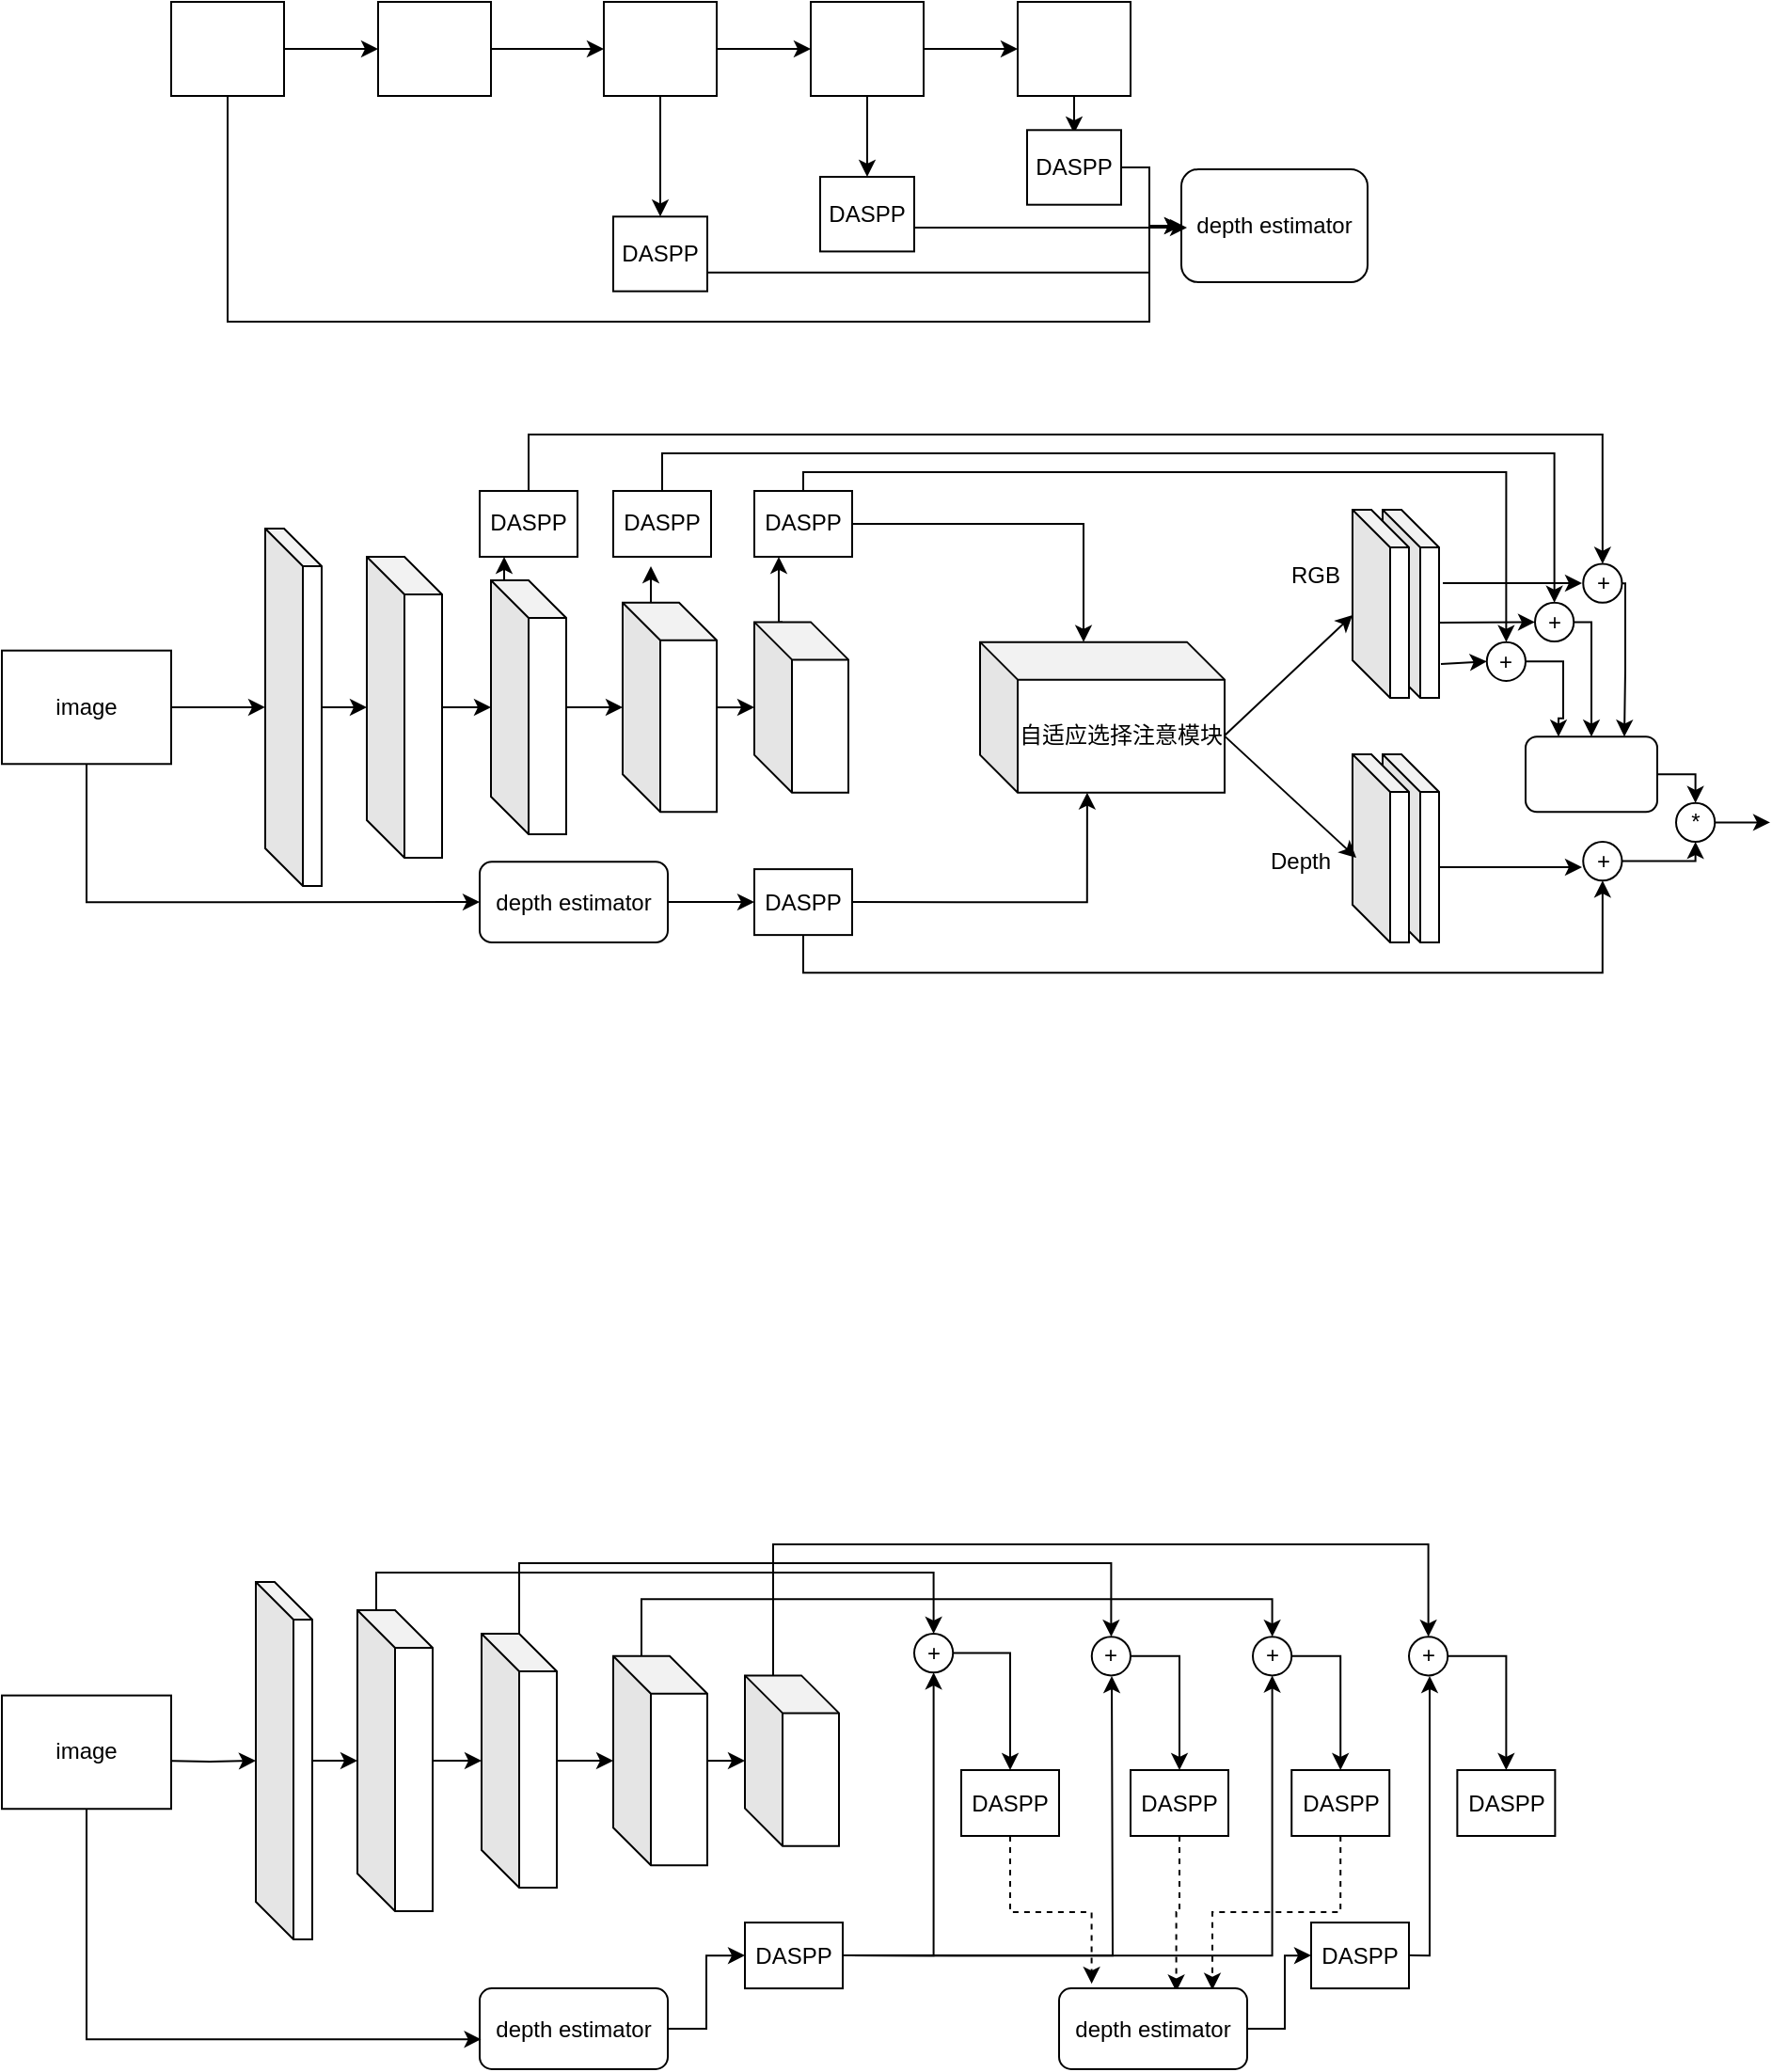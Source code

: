 <mxfile version="14.7.9" type="github">
  <diagram id="fB6I4MMEKbH8F9MEy0cq" name="Page-1">
    <mxGraphModel dx="1826" dy="600" grid="1" gridSize="10" guides="1" tooltips="1" connect="1" arrows="1" fold="1" page="1" pageScale="1" pageWidth="827" pageHeight="1169" math="0" shadow="0">
      <root>
        <mxCell id="0" />
        <mxCell id="1" parent="0" />
        <mxCell id="bgx9pGF-0ckk_dmSc3HT-4" value="" style="edgeStyle=orthogonalEdgeStyle;rounded=0;orthogonalLoop=1;jettySize=auto;html=1;" edge="1" parent="1" source="bgx9pGF-0ckk_dmSc3HT-2" target="bgx9pGF-0ckk_dmSc3HT-3">
          <mxGeometry relative="1" as="geometry" />
        </mxCell>
        <mxCell id="bgx9pGF-0ckk_dmSc3HT-2" value="" style="shape=cube;whiteSpace=wrap;html=1;boundedLbl=1;backgroundOutline=1;darkOpacity=0.05;darkOpacity2=0.1;direction=east;" vertex="1" parent="1">
          <mxGeometry x="90" y="350" width="30" height="190" as="geometry" />
        </mxCell>
        <mxCell id="bgx9pGF-0ckk_dmSc3HT-6" value="" style="edgeStyle=orthogonalEdgeStyle;rounded=0;orthogonalLoop=1;jettySize=auto;html=1;" edge="1" parent="1" source="bgx9pGF-0ckk_dmSc3HT-3" target="bgx9pGF-0ckk_dmSc3HT-5">
          <mxGeometry relative="1" as="geometry" />
        </mxCell>
        <mxCell id="bgx9pGF-0ckk_dmSc3HT-3" value="" style="shape=cube;whiteSpace=wrap;html=1;boundedLbl=1;backgroundOutline=1;darkOpacity=0.05;darkOpacity2=0.1;direction=east;" vertex="1" parent="1">
          <mxGeometry x="144" y="364.99" width="40" height="160" as="geometry" />
        </mxCell>
        <mxCell id="bgx9pGF-0ckk_dmSc3HT-8" value="" style="edgeStyle=orthogonalEdgeStyle;rounded=0;orthogonalLoop=1;jettySize=auto;html=1;" edge="1" parent="1" source="bgx9pGF-0ckk_dmSc3HT-5" target="bgx9pGF-0ckk_dmSc3HT-7">
          <mxGeometry relative="1" as="geometry" />
        </mxCell>
        <mxCell id="bgx9pGF-0ckk_dmSc3HT-107" style="edgeStyle=orthogonalEdgeStyle;rounded=0;orthogonalLoop=1;jettySize=auto;html=1;exitX=0;exitY=0;exitDx=10;exitDy=0;exitPerimeter=0;entryX=0.25;entryY=1;entryDx=0;entryDy=0;" edge="1" parent="1" source="bgx9pGF-0ckk_dmSc3HT-5" target="bgx9pGF-0ckk_dmSc3HT-104">
          <mxGeometry relative="1" as="geometry" />
        </mxCell>
        <mxCell id="bgx9pGF-0ckk_dmSc3HT-5" value="" style="shape=cube;whiteSpace=wrap;html=1;boundedLbl=1;backgroundOutline=1;darkOpacity=0.05;darkOpacity2=0.1;direction=east;" vertex="1" parent="1">
          <mxGeometry x="210" y="377.5" width="40" height="135" as="geometry" />
        </mxCell>
        <mxCell id="bgx9pGF-0ckk_dmSc3HT-10" value="" style="edgeStyle=orthogonalEdgeStyle;rounded=0;orthogonalLoop=1;jettySize=auto;html=1;" edge="1" parent="1" source="bgx9pGF-0ckk_dmSc3HT-7" target="bgx9pGF-0ckk_dmSc3HT-9">
          <mxGeometry relative="1" as="geometry" />
        </mxCell>
        <mxCell id="bgx9pGF-0ckk_dmSc3HT-106" style="edgeStyle=orthogonalEdgeStyle;rounded=0;orthogonalLoop=1;jettySize=auto;html=1;exitX=0;exitY=0;exitDx=15;exitDy=0;exitPerimeter=0;" edge="1" parent="1" source="bgx9pGF-0ckk_dmSc3HT-7">
          <mxGeometry relative="1" as="geometry">
            <mxPoint x="295" y="370" as="targetPoint" />
          </mxGeometry>
        </mxCell>
        <mxCell id="bgx9pGF-0ckk_dmSc3HT-7" value="" style="shape=cube;whiteSpace=wrap;html=1;boundedLbl=1;backgroundOutline=1;darkOpacity=0.05;darkOpacity2=0.1;direction=east;" vertex="1" parent="1">
          <mxGeometry x="280" y="389.38" width="50" height="111.25" as="geometry" />
        </mxCell>
        <mxCell id="bgx9pGF-0ckk_dmSc3HT-105" style="edgeStyle=orthogonalEdgeStyle;rounded=0;orthogonalLoop=1;jettySize=auto;html=1;exitX=0;exitY=0;exitDx=15;exitDy=0;exitPerimeter=0;entryX=0.25;entryY=1;entryDx=0;entryDy=0;" edge="1" parent="1" source="bgx9pGF-0ckk_dmSc3HT-9" target="bgx9pGF-0ckk_dmSc3HT-13">
          <mxGeometry relative="1" as="geometry" />
        </mxCell>
        <mxCell id="bgx9pGF-0ckk_dmSc3HT-9" value="" style="shape=cube;whiteSpace=wrap;html=1;boundedLbl=1;backgroundOutline=1;darkOpacity=0.05;darkOpacity2=0.1;direction=east;" vertex="1" parent="1">
          <mxGeometry x="350" y="399.7" width="50" height="90.62" as="geometry" />
        </mxCell>
        <mxCell id="bgx9pGF-0ckk_dmSc3HT-69" style="edgeStyle=orthogonalEdgeStyle;rounded=0;orthogonalLoop=1;jettySize=auto;html=1;exitX=1;exitY=0.5;exitDx=0;exitDy=0;entryX=0;entryY=0;entryDx=55;entryDy=0;entryPerimeter=0;" edge="1" parent="1" source="bgx9pGF-0ckk_dmSc3HT-13" target="bgx9pGF-0ckk_dmSc3HT-65">
          <mxGeometry relative="1" as="geometry" />
        </mxCell>
        <mxCell id="bgx9pGF-0ckk_dmSc3HT-126" style="edgeStyle=orthogonalEdgeStyle;rounded=0;orthogonalLoop=1;jettySize=auto;html=1;exitX=0.5;exitY=0;exitDx=0;exitDy=0;entryX=0.5;entryY=0;entryDx=0;entryDy=0;" edge="1" parent="1" source="bgx9pGF-0ckk_dmSc3HT-13" target="bgx9pGF-0ckk_dmSc3HT-96">
          <mxGeometry relative="1" as="geometry">
            <Array as="points">
              <mxPoint x="376" y="320" />
              <mxPoint x="750" y="320" />
            </Array>
          </mxGeometry>
        </mxCell>
        <mxCell id="bgx9pGF-0ckk_dmSc3HT-13" value="DASPP" style="rounded=0;whiteSpace=wrap;html=1;" vertex="1" parent="1">
          <mxGeometry x="350" y="329.99" width="52" height="35" as="geometry" />
        </mxCell>
        <mxCell id="bgx9pGF-0ckk_dmSc3HT-51" style="edgeStyle=orthogonalEdgeStyle;rounded=0;orthogonalLoop=1;jettySize=auto;html=1;exitX=1;exitY=0.5;exitDx=0;exitDy=0;" edge="1" parent="1" source="bgx9pGF-0ckk_dmSc3HT-31">
          <mxGeometry relative="1" as="geometry">
            <mxPoint x="610" y="190" as="targetPoint" />
            <Array as="points">
              <mxPoint x="435" y="190" />
            </Array>
          </mxGeometry>
        </mxCell>
        <mxCell id="bgx9pGF-0ckk_dmSc3HT-31" value="DASPP" style="rounded=0;whiteSpace=wrap;html=1;" vertex="1" parent="1">
          <mxGeometry x="385" y="163" width="50" height="39.69" as="geometry" />
        </mxCell>
        <mxCell id="bgx9pGF-0ckk_dmSc3HT-34" value="" style="edgeStyle=orthogonalEdgeStyle;rounded=0;orthogonalLoop=1;jettySize=auto;html=1;" edge="1" parent="1" source="bgx9pGF-0ckk_dmSc3HT-32" target="bgx9pGF-0ckk_dmSc3HT-33">
          <mxGeometry relative="1" as="geometry" />
        </mxCell>
        <mxCell id="bgx9pGF-0ckk_dmSc3HT-32" value="" style="rounded=0;whiteSpace=wrap;html=1;" vertex="1" parent="1">
          <mxGeometry x="40" y="70" width="60" height="50" as="geometry" />
        </mxCell>
        <mxCell id="bgx9pGF-0ckk_dmSc3HT-36" value="" style="edgeStyle=orthogonalEdgeStyle;rounded=0;orthogonalLoop=1;jettySize=auto;html=1;" edge="1" parent="1" source="bgx9pGF-0ckk_dmSc3HT-33" target="bgx9pGF-0ckk_dmSc3HT-35">
          <mxGeometry relative="1" as="geometry" />
        </mxCell>
        <mxCell id="bgx9pGF-0ckk_dmSc3HT-33" value="" style="rounded=0;whiteSpace=wrap;html=1;" vertex="1" parent="1">
          <mxGeometry x="150" y="70" width="60" height="50" as="geometry" />
        </mxCell>
        <mxCell id="bgx9pGF-0ckk_dmSc3HT-40" value="" style="edgeStyle=orthogonalEdgeStyle;rounded=0;orthogonalLoop=1;jettySize=auto;html=1;" edge="1" parent="1" source="bgx9pGF-0ckk_dmSc3HT-35" target="bgx9pGF-0ckk_dmSc3HT-39">
          <mxGeometry relative="1" as="geometry" />
        </mxCell>
        <mxCell id="bgx9pGF-0ckk_dmSc3HT-47" style="edgeStyle=orthogonalEdgeStyle;rounded=0;orthogonalLoop=1;jettySize=auto;html=1;exitX=0.5;exitY=1;exitDx=0;exitDy=0;entryX=0.5;entryY=0;entryDx=0;entryDy=0;" edge="1" parent="1" source="bgx9pGF-0ckk_dmSc3HT-35" target="bgx9pGF-0ckk_dmSc3HT-44">
          <mxGeometry relative="1" as="geometry" />
        </mxCell>
        <mxCell id="bgx9pGF-0ckk_dmSc3HT-35" value="" style="rounded=0;whiteSpace=wrap;html=1;" vertex="1" parent="1">
          <mxGeometry x="270" y="70" width="60" height="50" as="geometry" />
        </mxCell>
        <mxCell id="bgx9pGF-0ckk_dmSc3HT-42" value="" style="edgeStyle=orthogonalEdgeStyle;rounded=0;orthogonalLoop=1;jettySize=auto;html=1;" edge="1" parent="1" source="bgx9pGF-0ckk_dmSc3HT-39" target="bgx9pGF-0ckk_dmSc3HT-41">
          <mxGeometry relative="1" as="geometry" />
        </mxCell>
        <mxCell id="bgx9pGF-0ckk_dmSc3HT-48" style="edgeStyle=orthogonalEdgeStyle;rounded=0;orthogonalLoop=1;jettySize=auto;html=1;exitX=0.5;exitY=1;exitDx=0;exitDy=0;entryX=0.5;entryY=0;entryDx=0;entryDy=0;" edge="1" parent="1" source="bgx9pGF-0ckk_dmSc3HT-39" target="bgx9pGF-0ckk_dmSc3HT-31">
          <mxGeometry relative="1" as="geometry" />
        </mxCell>
        <mxCell id="bgx9pGF-0ckk_dmSc3HT-39" value="" style="rounded=0;whiteSpace=wrap;html=1;" vertex="1" parent="1">
          <mxGeometry x="380" y="70" width="60" height="50" as="geometry" />
        </mxCell>
        <mxCell id="bgx9pGF-0ckk_dmSc3HT-49" style="edgeStyle=orthogonalEdgeStyle;rounded=0;orthogonalLoop=1;jettySize=auto;html=1;exitX=0.5;exitY=1;exitDx=0;exitDy=0;" edge="1" parent="1" source="bgx9pGF-0ckk_dmSc3HT-41">
          <mxGeometry relative="1" as="geometry">
            <mxPoint x="520" y="140" as="targetPoint" />
          </mxGeometry>
        </mxCell>
        <mxCell id="bgx9pGF-0ckk_dmSc3HT-41" value="" style="rounded=0;whiteSpace=wrap;html=1;" vertex="1" parent="1">
          <mxGeometry x="490" y="70" width="60" height="50" as="geometry" />
        </mxCell>
        <mxCell id="bgx9pGF-0ckk_dmSc3HT-43" value="depth estimator" style="rounded=1;whiteSpace=wrap;html=1;" vertex="1" parent="1">
          <mxGeometry x="577" y="159" width="99" height="60" as="geometry" />
        </mxCell>
        <mxCell id="bgx9pGF-0ckk_dmSc3HT-53" style="edgeStyle=orthogonalEdgeStyle;rounded=0;orthogonalLoop=1;jettySize=auto;html=1;exitX=1;exitY=0.75;exitDx=0;exitDy=0;" edge="1" parent="1" source="bgx9pGF-0ckk_dmSc3HT-44">
          <mxGeometry relative="1" as="geometry">
            <mxPoint x="580" y="190" as="targetPoint" />
            <Array as="points">
              <mxPoint x="560" y="214" />
              <mxPoint x="560" y="190" />
            </Array>
          </mxGeometry>
        </mxCell>
        <mxCell id="bgx9pGF-0ckk_dmSc3HT-44" value="DASPP" style="rounded=0;whiteSpace=wrap;html=1;" vertex="1" parent="1">
          <mxGeometry x="275" y="184.15" width="50" height="39.69" as="geometry" />
        </mxCell>
        <mxCell id="bgx9pGF-0ckk_dmSc3HT-50" style="edgeStyle=orthogonalEdgeStyle;rounded=0;orthogonalLoop=1;jettySize=auto;html=1;exitX=1;exitY=0.5;exitDx=0;exitDy=0;" edge="1" parent="1" source="bgx9pGF-0ckk_dmSc3HT-45" target="bgx9pGF-0ckk_dmSc3HT-43">
          <mxGeometry relative="1" as="geometry">
            <Array as="points">
              <mxPoint x="560" y="158" />
              <mxPoint x="560" y="189" />
            </Array>
          </mxGeometry>
        </mxCell>
        <mxCell id="bgx9pGF-0ckk_dmSc3HT-45" value="DASPP" style="rounded=0;whiteSpace=wrap;html=1;" vertex="1" parent="1">
          <mxGeometry x="495" y="138.15" width="50" height="39.69" as="geometry" />
        </mxCell>
        <mxCell id="bgx9pGF-0ckk_dmSc3HT-70" style="edgeStyle=orthogonalEdgeStyle;rounded=0;orthogonalLoop=1;jettySize=auto;html=1;exitX=1;exitY=0.5;exitDx=0;exitDy=0;entryX=0.438;entryY=1;entryDx=0;entryDy=0;entryPerimeter=0;" edge="1" parent="1" source="bgx9pGF-0ckk_dmSc3HT-64" target="bgx9pGF-0ckk_dmSc3HT-65">
          <mxGeometry relative="1" as="geometry" />
        </mxCell>
        <mxCell id="bgx9pGF-0ckk_dmSc3HT-65" value="自适应选择注意模块" style="shape=cube;whiteSpace=wrap;html=1;boundedLbl=1;backgroundOutline=1;darkOpacity=0.05;darkOpacity2=0.1;" vertex="1" parent="1">
          <mxGeometry x="470" y="410.32" width="130" height="80" as="geometry" />
        </mxCell>
        <mxCell id="bgx9pGF-0ckk_dmSc3HT-67" style="edgeStyle=orthogonalEdgeStyle;rounded=0;orthogonalLoop=1;jettySize=auto;html=1;entryX=0;entryY=0.5;entryDx=0;entryDy=0;exitX=0.5;exitY=1;exitDx=0;exitDy=0;" edge="1" parent="1" source="bgx9pGF-0ckk_dmSc3HT-32" target="bgx9pGF-0ckk_dmSc3HT-43">
          <mxGeometry relative="1" as="geometry">
            <mxPoint x="270" y="240" as="sourcePoint" />
            <Array as="points">
              <mxPoint x="70" y="240" />
              <mxPoint x="560" y="240" />
              <mxPoint x="560" y="189" />
            </Array>
          </mxGeometry>
        </mxCell>
        <mxCell id="bgx9pGF-0ckk_dmSc3HT-101" style="edgeStyle=orthogonalEdgeStyle;rounded=0;orthogonalLoop=1;jettySize=auto;html=1;exitX=0;exitY=0;exitDx=30;exitDy=60;exitPerimeter=0;" edge="1" parent="1" source="bgx9pGF-0ckk_dmSc3HT-79">
          <mxGeometry relative="1" as="geometry">
            <mxPoint x="790" y="530" as="targetPoint" />
          </mxGeometry>
        </mxCell>
        <mxCell id="bgx9pGF-0ckk_dmSc3HT-79" value="" style="shape=cube;whiteSpace=wrap;html=1;boundedLbl=1;backgroundOutline=1;darkOpacity=0.05;darkOpacity2=0.1;direction=east;" vertex="1" parent="1">
          <mxGeometry x="684" y="470" width="30" height="100" as="geometry" />
        </mxCell>
        <mxCell id="bgx9pGF-0ckk_dmSc3HT-80" value="" style="shape=cube;whiteSpace=wrap;html=1;boundedLbl=1;backgroundOutline=1;darkOpacity=0.05;darkOpacity2=0.1;direction=east;" vertex="1" parent="1">
          <mxGeometry x="668" y="470" width="30" height="100" as="geometry" />
        </mxCell>
        <mxCell id="bgx9pGF-0ckk_dmSc3HT-81" value="" style="shape=cube;whiteSpace=wrap;html=1;boundedLbl=1;backgroundOutline=1;darkOpacity=0.05;darkOpacity2=0.1;direction=east;" vertex="1" parent="1">
          <mxGeometry x="684" y="340" width="30" height="100" as="geometry" />
        </mxCell>
        <mxCell id="bgx9pGF-0ckk_dmSc3HT-82" value="" style="shape=cube;whiteSpace=wrap;html=1;boundedLbl=1;backgroundOutline=1;darkOpacity=0.05;darkOpacity2=0.1;direction=east;" vertex="1" parent="1">
          <mxGeometry x="668" y="340" width="30" height="100" as="geometry" />
        </mxCell>
        <mxCell id="bgx9pGF-0ckk_dmSc3HT-83" value="" style="endArrow=classic;html=1;entryX=0;entryY=0.56;entryDx=0;entryDy=0;entryPerimeter=0;" edge="1" parent="1" target="bgx9pGF-0ckk_dmSc3HT-82">
          <mxGeometry width="50" height="50" relative="1" as="geometry">
            <mxPoint x="600" y="460" as="sourcePoint" />
            <mxPoint x="651.5" y="399.7" as="targetPoint" />
          </mxGeometry>
        </mxCell>
        <mxCell id="bgx9pGF-0ckk_dmSc3HT-85" value="" style="endArrow=classic;html=1;exitX=0;exitY=0;exitDx=130;exitDy=50;exitPerimeter=0;entryX=0.067;entryY=0.55;entryDx=0;entryDy=0;entryPerimeter=0;" edge="1" parent="1" source="bgx9pGF-0ckk_dmSc3HT-65" target="bgx9pGF-0ckk_dmSc3HT-80">
          <mxGeometry width="50" height="50" relative="1" as="geometry">
            <mxPoint x="490" y="470" as="sourcePoint" />
            <mxPoint x="540" y="420" as="targetPoint" />
          </mxGeometry>
        </mxCell>
        <mxCell id="bgx9pGF-0ckk_dmSc3HT-131" style="edgeStyle=orthogonalEdgeStyle;rounded=0;orthogonalLoop=1;jettySize=auto;html=1;exitX=1;exitY=0.5;exitDx=0;exitDy=0;entryX=0.5;entryY=0;entryDx=0;entryDy=0;" edge="1" parent="1" source="bgx9pGF-0ckk_dmSc3HT-92" target="bgx9pGF-0ckk_dmSc3HT-129">
          <mxGeometry relative="1" as="geometry">
            <Array as="points">
              <mxPoint x="795" y="400" />
            </Array>
          </mxGeometry>
        </mxCell>
        <mxCell id="bgx9pGF-0ckk_dmSc3HT-92" value="+" style="ellipse;whiteSpace=wrap;html=1;aspect=fixed;" vertex="1" parent="1">
          <mxGeometry x="765" y="389.38" width="20.62" height="20.62" as="geometry" />
        </mxCell>
        <mxCell id="bgx9pGF-0ckk_dmSc3HT-132" style="edgeStyle=orthogonalEdgeStyle;rounded=0;orthogonalLoop=1;jettySize=auto;html=1;exitX=1;exitY=0.5;exitDx=0;exitDy=0;entryX=0.25;entryY=0;entryDx=0;entryDy=0;" edge="1" parent="1" source="bgx9pGF-0ckk_dmSc3HT-96" target="bgx9pGF-0ckk_dmSc3HT-129">
          <mxGeometry relative="1" as="geometry" />
        </mxCell>
        <mxCell id="bgx9pGF-0ckk_dmSc3HT-96" value="+" style="ellipse;whiteSpace=wrap;html=1;aspect=fixed;" vertex="1" parent="1">
          <mxGeometry x="739.38" y="410.32" width="20.62" height="20.62" as="geometry" />
        </mxCell>
        <mxCell id="bgx9pGF-0ckk_dmSc3HT-134" style="edgeStyle=orthogonalEdgeStyle;rounded=0;orthogonalLoop=1;jettySize=auto;html=1;exitX=1;exitY=0.5;exitDx=0;exitDy=0;entryX=0.5;entryY=1;entryDx=0;entryDy=0;" edge="1" parent="1" source="bgx9pGF-0ckk_dmSc3HT-99" target="bgx9pGF-0ckk_dmSc3HT-133">
          <mxGeometry relative="1" as="geometry">
            <Array as="points">
              <mxPoint x="850" y="527" />
            </Array>
          </mxGeometry>
        </mxCell>
        <mxCell id="bgx9pGF-0ckk_dmSc3HT-99" value="+" style="ellipse;whiteSpace=wrap;html=1;aspect=fixed;" vertex="1" parent="1">
          <mxGeometry x="790.62" y="516.5" width="20.62" height="20.62" as="geometry" />
        </mxCell>
        <mxCell id="bgx9pGF-0ckk_dmSc3HT-127" style="edgeStyle=orthogonalEdgeStyle;rounded=0;orthogonalLoop=1;jettySize=auto;html=1;exitX=0.5;exitY=0;exitDx=0;exitDy=0;entryX=0.5;entryY=0;entryDx=0;entryDy=0;" edge="1" parent="1" source="bgx9pGF-0ckk_dmSc3HT-103" target="bgx9pGF-0ckk_dmSc3HT-92">
          <mxGeometry relative="1" as="geometry">
            <Array as="points">
              <mxPoint x="301" y="310" />
              <mxPoint x="775" y="310" />
            </Array>
          </mxGeometry>
        </mxCell>
        <mxCell id="bgx9pGF-0ckk_dmSc3HT-103" value="DASPP" style="rounded=0;whiteSpace=wrap;html=1;" vertex="1" parent="1">
          <mxGeometry x="275" y="329.99" width="52" height="35" as="geometry" />
        </mxCell>
        <mxCell id="bgx9pGF-0ckk_dmSc3HT-128" style="edgeStyle=orthogonalEdgeStyle;rounded=0;orthogonalLoop=1;jettySize=auto;html=1;exitX=0.5;exitY=0;exitDx=0;exitDy=0;entryX=0.5;entryY=0;entryDx=0;entryDy=0;" edge="1" parent="1" source="bgx9pGF-0ckk_dmSc3HT-104" target="bgx9pGF-0ckk_dmSc3HT-86">
          <mxGeometry relative="1" as="geometry">
            <Array as="points">
              <mxPoint x="230" y="300" />
              <mxPoint x="801" y="300" />
            </Array>
          </mxGeometry>
        </mxCell>
        <mxCell id="bgx9pGF-0ckk_dmSc3HT-104" value="DASPP" style="rounded=0;whiteSpace=wrap;html=1;" vertex="1" parent="1">
          <mxGeometry x="204" y="329.99" width="52" height="35" as="geometry" />
        </mxCell>
        <mxCell id="bgx9pGF-0ckk_dmSc3HT-111" style="edgeStyle=orthogonalEdgeStyle;rounded=0;orthogonalLoop=1;jettySize=auto;html=1;exitX=1;exitY=0.5;exitDx=0;exitDy=0;entryX=0;entryY=0.5;entryDx=0;entryDy=0;" edge="1" parent="1" source="bgx9pGF-0ckk_dmSc3HT-108" target="bgx9pGF-0ckk_dmSc3HT-64">
          <mxGeometry relative="1" as="geometry" />
        </mxCell>
        <mxCell id="bgx9pGF-0ckk_dmSc3HT-108" value="depth estimator" style="rounded=1;whiteSpace=wrap;html=1;" vertex="1" parent="1">
          <mxGeometry x="204" y="527.12" width="100" height="42.88" as="geometry" />
        </mxCell>
        <mxCell id="bgx9pGF-0ckk_dmSc3HT-112" style="edgeStyle=orthogonalEdgeStyle;rounded=0;orthogonalLoop=1;jettySize=auto;html=1;exitX=0.5;exitY=1;exitDx=0;exitDy=0;entryX=0.5;entryY=1;entryDx=0;entryDy=0;" edge="1" parent="1" source="bgx9pGF-0ckk_dmSc3HT-64" target="bgx9pGF-0ckk_dmSc3HT-99">
          <mxGeometry relative="1" as="geometry" />
        </mxCell>
        <mxCell id="bgx9pGF-0ckk_dmSc3HT-64" value="DASPP" style="rounded=0;whiteSpace=wrap;html=1;" vertex="1" parent="1">
          <mxGeometry x="350" y="531.06" width="52" height="35" as="geometry" />
        </mxCell>
        <mxCell id="bgx9pGF-0ckk_dmSc3HT-130" style="edgeStyle=orthogonalEdgeStyle;rounded=0;orthogonalLoop=1;jettySize=auto;html=1;exitX=1;exitY=0.5;exitDx=0;exitDy=0;entryX=0.75;entryY=0;entryDx=0;entryDy=0;" edge="1" parent="1" source="bgx9pGF-0ckk_dmSc3HT-86" target="bgx9pGF-0ckk_dmSc3HT-129">
          <mxGeometry relative="1" as="geometry">
            <Array as="points">
              <mxPoint x="813" y="379" />
              <mxPoint x="813" y="425" />
            </Array>
          </mxGeometry>
        </mxCell>
        <mxCell id="bgx9pGF-0ckk_dmSc3HT-86" value="+" style="ellipse;whiteSpace=wrap;html=1;aspect=fixed;" vertex="1" parent="1">
          <mxGeometry x="790.62" y="368.76" width="20.62" height="20.62" as="geometry" />
        </mxCell>
        <mxCell id="bgx9pGF-0ckk_dmSc3HT-120" value="" style="endArrow=classic;html=1;exitX=1.033;exitY=0.82;exitDx=0;exitDy=0;exitPerimeter=0;entryX=0;entryY=0.5;entryDx=0;entryDy=0;" edge="1" parent="1" source="bgx9pGF-0ckk_dmSc3HT-81" target="bgx9pGF-0ckk_dmSc3HT-96">
          <mxGeometry width="50" height="50" relative="1" as="geometry">
            <mxPoint x="800" y="420" as="sourcePoint" />
            <mxPoint x="740" y="420" as="targetPoint" />
          </mxGeometry>
        </mxCell>
        <mxCell id="bgx9pGF-0ckk_dmSc3HT-124" value="" style="endArrow=classic;html=1;exitX=0;exitY=0;exitDx=30;exitDy=60;exitPerimeter=0;entryX=0;entryY=0.5;entryDx=0;entryDy=0;" edge="1" parent="1" source="bgx9pGF-0ckk_dmSc3HT-81" target="bgx9pGF-0ckk_dmSc3HT-92">
          <mxGeometry width="50" height="50" relative="1" as="geometry">
            <mxPoint x="780" y="470" as="sourcePoint" />
            <mxPoint x="830" y="420" as="targetPoint" />
          </mxGeometry>
        </mxCell>
        <mxCell id="bgx9pGF-0ckk_dmSc3HT-125" value="" style="endArrow=classic;html=1;exitX=1.067;exitY=0.39;exitDx=0;exitDy=0;exitPerimeter=0;" edge="1" parent="1" source="bgx9pGF-0ckk_dmSc3HT-81">
          <mxGeometry width="50" height="50" relative="1" as="geometry">
            <mxPoint x="780" y="470" as="sourcePoint" />
            <mxPoint x="790" y="379" as="targetPoint" />
          </mxGeometry>
        </mxCell>
        <mxCell id="bgx9pGF-0ckk_dmSc3HT-139" style="edgeStyle=orthogonalEdgeStyle;rounded=0;orthogonalLoop=1;jettySize=auto;html=1;exitX=1;exitY=0.5;exitDx=0;exitDy=0;entryX=0.5;entryY=0;entryDx=0;entryDy=0;" edge="1" parent="1" source="bgx9pGF-0ckk_dmSc3HT-129" target="bgx9pGF-0ckk_dmSc3HT-133">
          <mxGeometry relative="1" as="geometry" />
        </mxCell>
        <mxCell id="bgx9pGF-0ckk_dmSc3HT-129" value="" style="rounded=1;whiteSpace=wrap;html=1;" vertex="1" parent="1">
          <mxGeometry x="760" y="460.63" width="70" height="40" as="geometry" />
        </mxCell>
        <mxCell id="bgx9pGF-0ckk_dmSc3HT-140" style="edgeStyle=orthogonalEdgeStyle;rounded=0;orthogonalLoop=1;jettySize=auto;html=1;exitX=1;exitY=0.5;exitDx=0;exitDy=0;" edge="1" parent="1" source="bgx9pGF-0ckk_dmSc3HT-133">
          <mxGeometry relative="1" as="geometry">
            <mxPoint x="890" y="506" as="targetPoint" />
          </mxGeometry>
        </mxCell>
        <mxCell id="bgx9pGF-0ckk_dmSc3HT-133" value="*" style="ellipse;whiteSpace=wrap;html=1;aspect=fixed;" vertex="1" parent="1">
          <mxGeometry x="840" y="495.88" width="20.62" height="20.62" as="geometry" />
        </mxCell>
        <mxCell id="bgx9pGF-0ckk_dmSc3HT-141" value="RGB" style="text;html=1;resizable=0;autosize=1;align=center;verticalAlign=middle;points=[];fillColor=none;strokeColor=none;rounded=0;" vertex="1" parent="1">
          <mxGeometry x="628" y="364.99" width="40" height="20" as="geometry" />
        </mxCell>
        <mxCell id="bgx9pGF-0ckk_dmSc3HT-142" value="Depth" style="text;html=1;resizable=0;autosize=1;align=center;verticalAlign=middle;points=[];fillColor=none;strokeColor=none;rounded=0;" vertex="1" parent="1">
          <mxGeometry x="615" y="517.12" width="50" height="20" as="geometry" />
        </mxCell>
        <mxCell id="bgx9pGF-0ckk_dmSc3HT-146" style="edgeStyle=orthogonalEdgeStyle;rounded=0;orthogonalLoop=1;jettySize=auto;html=1;exitX=0.5;exitY=1;exitDx=0;exitDy=0;entryX=0;entryY=0.5;entryDx=0;entryDy=0;" edge="1" parent="1" source="bgx9pGF-0ckk_dmSc3HT-145" target="bgx9pGF-0ckk_dmSc3HT-108">
          <mxGeometry relative="1" as="geometry" />
        </mxCell>
        <mxCell id="bgx9pGF-0ckk_dmSc3HT-147" style="edgeStyle=orthogonalEdgeStyle;rounded=0;orthogonalLoop=1;jettySize=auto;html=1;exitX=1;exitY=0.5;exitDx=0;exitDy=0;" edge="1" parent="1" source="bgx9pGF-0ckk_dmSc3HT-145" target="bgx9pGF-0ckk_dmSc3HT-2">
          <mxGeometry relative="1" as="geometry" />
        </mxCell>
        <mxCell id="bgx9pGF-0ckk_dmSc3HT-145" value="image" style="rounded=0;whiteSpace=wrap;html=1;" vertex="1" parent="1">
          <mxGeometry x="-50" y="414.84" width="90" height="60.3" as="geometry" />
        </mxCell>
        <mxCell id="bgx9pGF-0ckk_dmSc3HT-148" value="" style="edgeStyle=orthogonalEdgeStyle;rounded=0;orthogonalLoop=1;jettySize=auto;html=1;" edge="1" parent="1" source="bgx9pGF-0ckk_dmSc3HT-149" target="bgx9pGF-0ckk_dmSc3HT-151">
          <mxGeometry relative="1" as="geometry" />
        </mxCell>
        <mxCell id="bgx9pGF-0ckk_dmSc3HT-149" value="" style="shape=cube;whiteSpace=wrap;html=1;boundedLbl=1;backgroundOutline=1;darkOpacity=0.05;darkOpacity2=0.1;direction=east;" vertex="1" parent="1">
          <mxGeometry x="85" y="910" width="30" height="190" as="geometry" />
        </mxCell>
        <mxCell id="bgx9pGF-0ckk_dmSc3HT-150" value="" style="edgeStyle=orthogonalEdgeStyle;rounded=0;orthogonalLoop=1;jettySize=auto;html=1;" edge="1" parent="1" source="bgx9pGF-0ckk_dmSc3HT-151" target="bgx9pGF-0ckk_dmSc3HT-154">
          <mxGeometry relative="1" as="geometry" />
        </mxCell>
        <mxCell id="bgx9pGF-0ckk_dmSc3HT-151" value="" style="shape=cube;whiteSpace=wrap;html=1;boundedLbl=1;backgroundOutline=1;darkOpacity=0.05;darkOpacity2=0.1;direction=east;" vertex="1" parent="1">
          <mxGeometry x="139" y="924.99" width="40" height="160" as="geometry" />
        </mxCell>
        <mxCell id="bgx9pGF-0ckk_dmSc3HT-152" value="" style="edgeStyle=orthogonalEdgeStyle;rounded=0;orthogonalLoop=1;jettySize=auto;html=1;" edge="1" parent="1" source="bgx9pGF-0ckk_dmSc3HT-154" target="bgx9pGF-0ckk_dmSc3HT-157">
          <mxGeometry relative="1" as="geometry" />
        </mxCell>
        <mxCell id="bgx9pGF-0ckk_dmSc3HT-202" style="edgeStyle=orthogonalEdgeStyle;rounded=0;orthogonalLoop=1;jettySize=auto;html=1;exitX=0;exitY=0;exitDx=10;exitDy=0;exitPerimeter=0;entryX=0.5;entryY=0;entryDx=0;entryDy=0;" edge="1" parent="1" source="bgx9pGF-0ckk_dmSc3HT-151" target="bgx9pGF-0ckk_dmSc3HT-177">
          <mxGeometry relative="1" as="geometry" />
        </mxCell>
        <mxCell id="bgx9pGF-0ckk_dmSc3HT-154" value="" style="shape=cube;whiteSpace=wrap;html=1;boundedLbl=1;backgroundOutline=1;darkOpacity=0.05;darkOpacity2=0.1;direction=east;" vertex="1" parent="1">
          <mxGeometry x="205" y="937.5" width="40" height="135" as="geometry" />
        </mxCell>
        <mxCell id="bgx9pGF-0ckk_dmSc3HT-155" value="" style="edgeStyle=orthogonalEdgeStyle;rounded=0;orthogonalLoop=1;jettySize=auto;html=1;" edge="1" parent="1" source="bgx9pGF-0ckk_dmSc3HT-157" target="bgx9pGF-0ckk_dmSc3HT-159">
          <mxGeometry relative="1" as="geometry" />
        </mxCell>
        <mxCell id="bgx9pGF-0ckk_dmSc3HT-207" style="edgeStyle=orthogonalEdgeStyle;rounded=0;orthogonalLoop=1;jettySize=auto;html=1;exitX=0;exitY=0;exitDx=20;exitDy=0;exitPerimeter=0;entryX=0.5;entryY=0;entryDx=0;entryDy=0;" edge="1" parent="1" source="bgx9pGF-0ckk_dmSc3HT-154" target="bgx9pGF-0ckk_dmSc3HT-205">
          <mxGeometry relative="1" as="geometry">
            <Array as="points">
              <mxPoint x="225" y="900" />
              <mxPoint x="540" y="900" />
            </Array>
          </mxGeometry>
        </mxCell>
        <mxCell id="bgx9pGF-0ckk_dmSc3HT-208" style="edgeStyle=orthogonalEdgeStyle;rounded=0;orthogonalLoop=1;jettySize=auto;html=1;exitX=0;exitY=0;exitDx=15;exitDy=0;exitPerimeter=0;entryX=0.5;entryY=0;entryDx=0;entryDy=0;" edge="1" parent="1" source="bgx9pGF-0ckk_dmSc3HT-157" target="bgx9pGF-0ckk_dmSc3HT-206">
          <mxGeometry relative="1" as="geometry" />
        </mxCell>
        <mxCell id="bgx9pGF-0ckk_dmSc3HT-157" value="" style="shape=cube;whiteSpace=wrap;html=1;boundedLbl=1;backgroundOutline=1;darkOpacity=0.05;darkOpacity2=0.1;direction=east;" vertex="1" parent="1">
          <mxGeometry x="275" y="949.38" width="50" height="111.25" as="geometry" />
        </mxCell>
        <mxCell id="bgx9pGF-0ckk_dmSc3HT-210" style="edgeStyle=orthogonalEdgeStyle;rounded=0;orthogonalLoop=1;jettySize=auto;html=1;exitX=0;exitY=0;exitDx=15;exitDy=0;exitPerimeter=0;entryX=0.5;entryY=0;entryDx=0;entryDy=0;" edge="1" parent="1" source="bgx9pGF-0ckk_dmSc3HT-159" target="bgx9pGF-0ckk_dmSc3HT-209">
          <mxGeometry relative="1" as="geometry">
            <Array as="points">
              <mxPoint x="360" y="890" />
              <mxPoint x="708" y="890" />
            </Array>
          </mxGeometry>
        </mxCell>
        <mxCell id="bgx9pGF-0ckk_dmSc3HT-159" value="" style="shape=cube;whiteSpace=wrap;html=1;boundedLbl=1;backgroundOutline=1;darkOpacity=0.05;darkOpacity2=0.1;direction=east;" vertex="1" parent="1">
          <mxGeometry x="345" y="959.7" width="50" height="90.62" as="geometry" />
        </mxCell>
        <mxCell id="bgx9pGF-0ckk_dmSc3HT-204" style="edgeStyle=orthogonalEdgeStyle;rounded=0;orthogonalLoop=1;jettySize=auto;html=1;exitX=1;exitY=0.5;exitDx=0;exitDy=0;entryX=0.5;entryY=0;entryDx=0;entryDy=0;" edge="1" parent="1" source="bgx9pGF-0ckk_dmSc3HT-177" target="bgx9pGF-0ckk_dmSc3HT-201">
          <mxGeometry relative="1" as="geometry" />
        </mxCell>
        <mxCell id="bgx9pGF-0ckk_dmSc3HT-177" value="+" style="ellipse;whiteSpace=wrap;html=1;aspect=fixed;" vertex="1" parent="1">
          <mxGeometry x="435" y="937.5" width="20.62" height="20.62" as="geometry" />
        </mxCell>
        <mxCell id="bgx9pGF-0ckk_dmSc3HT-182" style="edgeStyle=orthogonalEdgeStyle;rounded=0;orthogonalLoop=1;jettySize=auto;html=1;exitX=1;exitY=0.5;exitDx=0;exitDy=0;entryX=0;entryY=0.5;entryDx=0;entryDy=0;" edge="1" parent="1" source="bgx9pGF-0ckk_dmSc3HT-183" target="bgx9pGF-0ckk_dmSc3HT-185">
          <mxGeometry relative="1" as="geometry" />
        </mxCell>
        <mxCell id="bgx9pGF-0ckk_dmSc3HT-183" value="depth estimator" style="rounded=1;whiteSpace=wrap;html=1;" vertex="1" parent="1">
          <mxGeometry x="204" y="1126.06" width="100" height="42.88" as="geometry" />
        </mxCell>
        <mxCell id="bgx9pGF-0ckk_dmSc3HT-203" style="edgeStyle=orthogonalEdgeStyle;rounded=0;orthogonalLoop=1;jettySize=auto;html=1;exitX=1;exitY=0.5;exitDx=0;exitDy=0;entryX=0.5;entryY=1;entryDx=0;entryDy=0;" edge="1" parent="1" source="bgx9pGF-0ckk_dmSc3HT-185" target="bgx9pGF-0ckk_dmSc3HT-177">
          <mxGeometry relative="1" as="geometry" />
        </mxCell>
        <mxCell id="bgx9pGF-0ckk_dmSc3HT-235" style="edgeStyle=orthogonalEdgeStyle;rounded=0;orthogonalLoop=1;jettySize=auto;html=1;exitX=1;exitY=0.5;exitDx=0;exitDy=0;" edge="1" parent="1" source="bgx9pGF-0ckk_dmSc3HT-185">
          <mxGeometry relative="1" as="geometry">
            <mxPoint x="540" y="960" as="targetPoint" />
          </mxGeometry>
        </mxCell>
        <mxCell id="bgx9pGF-0ckk_dmSc3HT-236" style="edgeStyle=orthogonalEdgeStyle;rounded=0;orthogonalLoop=1;jettySize=auto;html=1;exitX=1;exitY=0.5;exitDx=0;exitDy=0;entryX=0.5;entryY=1;entryDx=0;entryDy=0;" edge="1" parent="1" source="bgx9pGF-0ckk_dmSc3HT-185" target="bgx9pGF-0ckk_dmSc3HT-206">
          <mxGeometry relative="1" as="geometry" />
        </mxCell>
        <mxCell id="bgx9pGF-0ckk_dmSc3HT-185" value="DASPP" style="rounded=0;whiteSpace=wrap;html=1;" vertex="1" parent="1">
          <mxGeometry x="345" y="1091.06" width="52" height="35" as="geometry" />
        </mxCell>
        <mxCell id="bgx9pGF-0ckk_dmSc3HT-198" style="edgeStyle=orthogonalEdgeStyle;rounded=0;orthogonalLoop=1;jettySize=auto;html=1;exitX=1;exitY=0.5;exitDx=0;exitDy=0;" edge="1" parent="1" target="bgx9pGF-0ckk_dmSc3HT-149">
          <mxGeometry relative="1" as="geometry">
            <mxPoint x="35" y="1004.99" as="sourcePoint" />
          </mxGeometry>
        </mxCell>
        <mxCell id="bgx9pGF-0ckk_dmSc3HT-200" style="edgeStyle=orthogonalEdgeStyle;rounded=0;orthogonalLoop=1;jettySize=auto;html=1;exitX=0.5;exitY=1;exitDx=0;exitDy=0;entryX=0.008;entryY=0.631;entryDx=0;entryDy=0;entryPerimeter=0;" edge="1" parent="1" source="bgx9pGF-0ckk_dmSc3HT-199" target="bgx9pGF-0ckk_dmSc3HT-183">
          <mxGeometry relative="1" as="geometry" />
        </mxCell>
        <mxCell id="bgx9pGF-0ckk_dmSc3HT-199" value="image" style="rounded=0;whiteSpace=wrap;html=1;" vertex="1" parent="1">
          <mxGeometry x="-50" y="970.32" width="90" height="60.3" as="geometry" />
        </mxCell>
        <mxCell id="bgx9pGF-0ckk_dmSc3HT-237" style="edgeStyle=orthogonalEdgeStyle;rounded=0;orthogonalLoop=1;jettySize=auto;html=1;exitX=0.5;exitY=1;exitDx=0;exitDy=0;entryX=0.173;entryY=-0.058;entryDx=0;entryDy=0;entryPerimeter=0;dashed=1;" edge="1" parent="1" source="bgx9pGF-0ckk_dmSc3HT-201" target="bgx9pGF-0ckk_dmSc3HT-222">
          <mxGeometry relative="1" as="geometry" />
        </mxCell>
        <mxCell id="bgx9pGF-0ckk_dmSc3HT-201" value="DASPP" style="rounded=0;whiteSpace=wrap;html=1;" vertex="1" parent="1">
          <mxGeometry x="460" y="1010" width="52" height="35" as="geometry" />
        </mxCell>
        <mxCell id="bgx9pGF-0ckk_dmSc3HT-213" style="edgeStyle=orthogonalEdgeStyle;rounded=0;orthogonalLoop=1;jettySize=auto;html=1;exitX=1;exitY=0.5;exitDx=0;exitDy=0;entryX=0.5;entryY=0;entryDx=0;entryDy=0;" edge="1" parent="1" source="bgx9pGF-0ckk_dmSc3HT-205" target="bgx9pGF-0ckk_dmSc3HT-211">
          <mxGeometry relative="1" as="geometry" />
        </mxCell>
        <mxCell id="bgx9pGF-0ckk_dmSc3HT-205" value="+" style="ellipse;whiteSpace=wrap;html=1;aspect=fixed;" vertex="1" parent="1">
          <mxGeometry x="529.38" y="939.08" width="20.62" height="20.62" as="geometry" />
        </mxCell>
        <mxCell id="bgx9pGF-0ckk_dmSc3HT-214" style="edgeStyle=orthogonalEdgeStyle;rounded=0;orthogonalLoop=1;jettySize=auto;html=1;exitX=1;exitY=0.5;exitDx=0;exitDy=0;entryX=0.5;entryY=0;entryDx=0;entryDy=0;" edge="1" parent="1" source="bgx9pGF-0ckk_dmSc3HT-206" target="bgx9pGF-0ckk_dmSc3HT-212">
          <mxGeometry relative="1" as="geometry" />
        </mxCell>
        <mxCell id="bgx9pGF-0ckk_dmSc3HT-206" value="+" style="ellipse;whiteSpace=wrap;html=1;aspect=fixed;" vertex="1" parent="1">
          <mxGeometry x="615" y="939.08" width="20.62" height="20.62" as="geometry" />
        </mxCell>
        <mxCell id="bgx9pGF-0ckk_dmSc3HT-216" style="edgeStyle=orthogonalEdgeStyle;rounded=0;orthogonalLoop=1;jettySize=auto;html=1;exitX=1;exitY=0.5;exitDx=0;exitDy=0;entryX=0.5;entryY=0;entryDx=0;entryDy=0;" edge="1" parent="1" source="bgx9pGF-0ckk_dmSc3HT-209" target="bgx9pGF-0ckk_dmSc3HT-215">
          <mxGeometry relative="1" as="geometry" />
        </mxCell>
        <mxCell id="bgx9pGF-0ckk_dmSc3HT-209" value="+" style="ellipse;whiteSpace=wrap;html=1;aspect=fixed;" vertex="1" parent="1">
          <mxGeometry x="698" y="939.08" width="20.62" height="20.62" as="geometry" />
        </mxCell>
        <mxCell id="bgx9pGF-0ckk_dmSc3HT-238" style="edgeStyle=orthogonalEdgeStyle;rounded=0;orthogonalLoop=1;jettySize=auto;html=1;exitX=0.5;exitY=1;exitDx=0;exitDy=0;entryX=0.623;entryY=0.039;entryDx=0;entryDy=0;entryPerimeter=0;dashed=1;" edge="1" parent="1" source="bgx9pGF-0ckk_dmSc3HT-211" target="bgx9pGF-0ckk_dmSc3HT-222">
          <mxGeometry relative="1" as="geometry" />
        </mxCell>
        <mxCell id="bgx9pGF-0ckk_dmSc3HT-211" value="DASPP" style="rounded=0;whiteSpace=wrap;html=1;" vertex="1" parent="1">
          <mxGeometry x="550" y="1010" width="52" height="35" as="geometry" />
        </mxCell>
        <mxCell id="bgx9pGF-0ckk_dmSc3HT-239" style="edgeStyle=orthogonalEdgeStyle;rounded=0;orthogonalLoop=1;jettySize=auto;html=1;exitX=0.5;exitY=1;exitDx=0;exitDy=0;entryX=0.815;entryY=0.019;entryDx=0;entryDy=0;entryPerimeter=0;dashed=1;" edge="1" parent="1" source="bgx9pGF-0ckk_dmSc3HT-212" target="bgx9pGF-0ckk_dmSc3HT-222">
          <mxGeometry relative="1" as="geometry" />
        </mxCell>
        <mxCell id="bgx9pGF-0ckk_dmSc3HT-212" value="DASPP" style="rounded=0;whiteSpace=wrap;html=1;" vertex="1" parent="1">
          <mxGeometry x="635.62" y="1010" width="52" height="35" as="geometry" />
        </mxCell>
        <mxCell id="bgx9pGF-0ckk_dmSc3HT-215" value="DASPP" style="rounded=0;whiteSpace=wrap;html=1;" vertex="1" parent="1">
          <mxGeometry x="723.69" y="1010" width="52" height="35" as="geometry" />
        </mxCell>
        <mxCell id="bgx9pGF-0ckk_dmSc3HT-242" style="edgeStyle=orthogonalEdgeStyle;rounded=0;orthogonalLoop=1;jettySize=auto;html=1;exitX=1;exitY=0.5;exitDx=0;exitDy=0;entryX=0;entryY=0.5;entryDx=0;entryDy=0;" edge="1" parent="1" source="bgx9pGF-0ckk_dmSc3HT-222" target="bgx9pGF-0ckk_dmSc3HT-241">
          <mxGeometry relative="1" as="geometry" />
        </mxCell>
        <mxCell id="bgx9pGF-0ckk_dmSc3HT-222" value="depth estimator" style="rounded=1;whiteSpace=wrap;html=1;" vertex="1" parent="1">
          <mxGeometry x="512" y="1126.06" width="100" height="42.88" as="geometry" />
        </mxCell>
        <mxCell id="bgx9pGF-0ckk_dmSc3HT-243" style="edgeStyle=orthogonalEdgeStyle;rounded=0;orthogonalLoop=1;jettySize=auto;html=1;exitX=1;exitY=0.5;exitDx=0;exitDy=0;" edge="1" parent="1" source="bgx9pGF-0ckk_dmSc3HT-241">
          <mxGeometry relative="1" as="geometry">
            <mxPoint x="709" y="960" as="targetPoint" />
            <Array as="points">
              <mxPoint x="709" y="1070" />
              <mxPoint x="709" y="1070" />
            </Array>
          </mxGeometry>
        </mxCell>
        <mxCell id="bgx9pGF-0ckk_dmSc3HT-241" value="DASPP" style="rounded=0;whiteSpace=wrap;html=1;" vertex="1" parent="1">
          <mxGeometry x="646" y="1091.06" width="52" height="35" as="geometry" />
        </mxCell>
      </root>
    </mxGraphModel>
  </diagram>
</mxfile>
